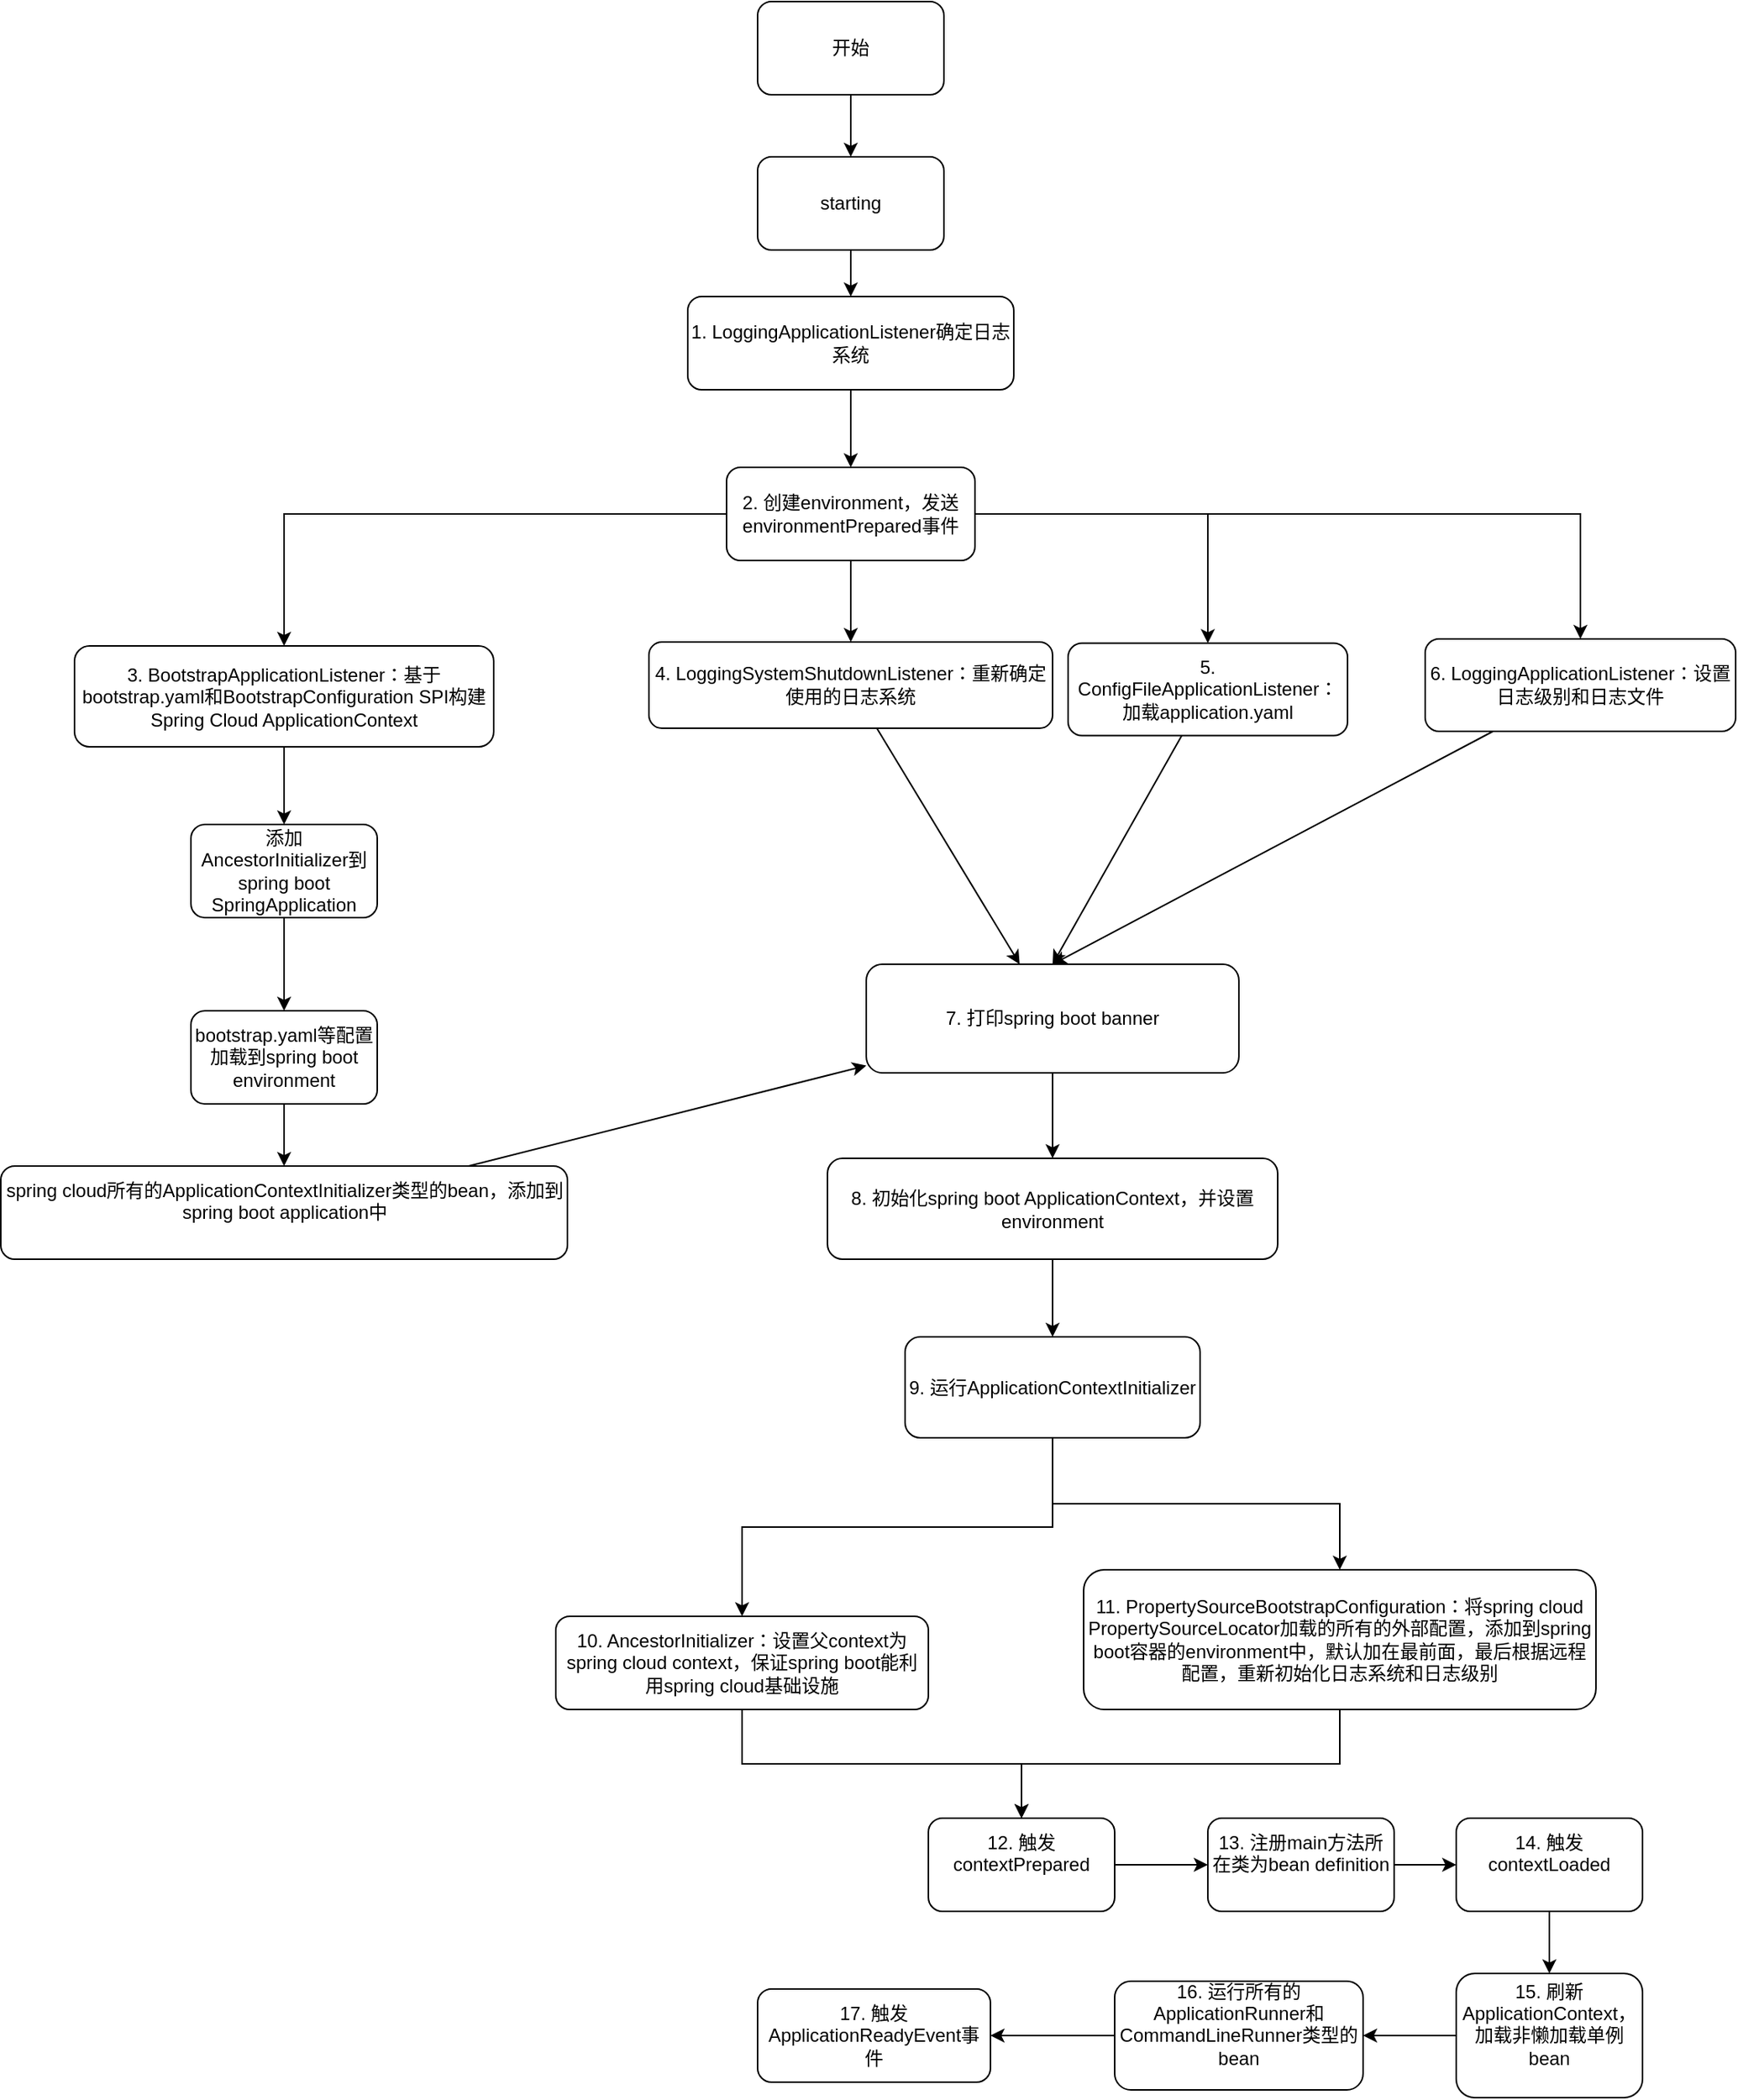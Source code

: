 <mxfile version="16.5.3" type="github">
  <diagram id="prtHgNgQTEPvFCAcTncT" name="Page-1">
    <mxGraphModel dx="2125" dy="784" grid="1" gridSize="10" guides="1" tooltips="1" connect="1" arrows="1" fold="1" page="1" pageScale="1" pageWidth="827" pageHeight="1169" math="0" shadow="0">
      <root>
        <mxCell id="0" />
        <mxCell id="1" parent="0" />
        <mxCell id="Ubx69jefZDyjw2Y8VgKQ-3" value="" style="edgeStyle=orthogonalEdgeStyle;rounded=0;orthogonalLoop=1;jettySize=auto;html=1;" edge="1" parent="1" source="Ubx69jefZDyjw2Y8VgKQ-1" target="Ubx69jefZDyjw2Y8VgKQ-2">
          <mxGeometry relative="1" as="geometry" />
        </mxCell>
        <mxCell id="Ubx69jefZDyjw2Y8VgKQ-1" value="开始" style="rounded=1;whiteSpace=wrap;html=1;" vertex="1" parent="1">
          <mxGeometry x="330" y="170" width="120" height="60" as="geometry" />
        </mxCell>
        <mxCell id="Ubx69jefZDyjw2Y8VgKQ-15" value="" style="edgeStyle=orthogonalEdgeStyle;rounded=0;orthogonalLoop=1;jettySize=auto;html=1;" edge="1" parent="1" source="Ubx69jefZDyjw2Y8VgKQ-2" target="Ubx69jefZDyjw2Y8VgKQ-14">
          <mxGeometry relative="1" as="geometry" />
        </mxCell>
        <mxCell id="Ubx69jefZDyjw2Y8VgKQ-2" value="starting" style="whiteSpace=wrap;html=1;rounded=1;" vertex="1" parent="1">
          <mxGeometry x="330" y="270" width="120" height="60" as="geometry" />
        </mxCell>
        <mxCell id="Ubx69jefZDyjw2Y8VgKQ-7" value="" style="edgeStyle=orthogonalEdgeStyle;rounded=0;orthogonalLoop=1;jettySize=auto;html=1;" edge="1" parent="1" source="Ubx69jefZDyjw2Y8VgKQ-4" target="Ubx69jefZDyjw2Y8VgKQ-6">
          <mxGeometry relative="1" as="geometry" />
        </mxCell>
        <mxCell id="Ubx69jefZDyjw2Y8VgKQ-18" value="" style="edgeStyle=orthogonalEdgeStyle;rounded=0;orthogonalLoop=1;jettySize=auto;html=1;" edge="1" parent="1" source="Ubx69jefZDyjw2Y8VgKQ-4" target="Ubx69jefZDyjw2Y8VgKQ-17">
          <mxGeometry relative="1" as="geometry" />
        </mxCell>
        <mxCell id="Ubx69jefZDyjw2Y8VgKQ-20" value="" style="edgeStyle=orthogonalEdgeStyle;rounded=0;orthogonalLoop=1;jettySize=auto;html=1;" edge="1" parent="1" source="Ubx69jefZDyjw2Y8VgKQ-4" target="Ubx69jefZDyjw2Y8VgKQ-19">
          <mxGeometry relative="1" as="geometry" />
        </mxCell>
        <mxCell id="Ubx69jefZDyjw2Y8VgKQ-24" value="" style="edgeStyle=orthogonalEdgeStyle;rounded=0;orthogonalLoop=1;jettySize=auto;html=1;" edge="1" parent="1" source="Ubx69jefZDyjw2Y8VgKQ-4" target="Ubx69jefZDyjw2Y8VgKQ-23">
          <mxGeometry relative="1" as="geometry" />
        </mxCell>
        <mxCell id="Ubx69jefZDyjw2Y8VgKQ-4" value="2. 创建environment，发送environmentPrepared事件" style="whiteSpace=wrap;html=1;rounded=1;" vertex="1" parent="1">
          <mxGeometry x="310" y="470" width="160" height="60" as="geometry" />
        </mxCell>
        <mxCell id="Ubx69jefZDyjw2Y8VgKQ-9" value="" style="edgeStyle=orthogonalEdgeStyle;rounded=0;orthogonalLoop=1;jettySize=auto;html=1;" edge="1" parent="1" source="Ubx69jefZDyjw2Y8VgKQ-6" target="Ubx69jefZDyjw2Y8VgKQ-8">
          <mxGeometry relative="1" as="geometry" />
        </mxCell>
        <mxCell id="Ubx69jefZDyjw2Y8VgKQ-6" value="3. BootstrapApplicationListener：基于bootstrap.yaml和BootstrapConfiguration SPI构建Spring Cloud ApplicationContext" style="whiteSpace=wrap;html=1;rounded=1;" vertex="1" parent="1">
          <mxGeometry x="-110" y="585" width="270" height="65" as="geometry" />
        </mxCell>
        <mxCell id="Ubx69jefZDyjw2Y8VgKQ-11" value="" style="edgeStyle=orthogonalEdgeStyle;rounded=0;orthogonalLoop=1;jettySize=auto;html=1;" edge="1" parent="1" source="Ubx69jefZDyjw2Y8VgKQ-8" target="Ubx69jefZDyjw2Y8VgKQ-10">
          <mxGeometry relative="1" as="geometry" />
        </mxCell>
        <mxCell id="Ubx69jefZDyjw2Y8VgKQ-8" value="添加AncestorInitializer到spring boot SpringApplication" style="whiteSpace=wrap;html=1;rounded=1;" vertex="1" parent="1">
          <mxGeometry x="-35" y="700" width="120" height="60" as="geometry" />
        </mxCell>
        <mxCell id="Ubx69jefZDyjw2Y8VgKQ-13" value="" style="edgeStyle=orthogonalEdgeStyle;rounded=0;orthogonalLoop=1;jettySize=auto;html=1;" edge="1" parent="1" source="Ubx69jefZDyjw2Y8VgKQ-10" target="Ubx69jefZDyjw2Y8VgKQ-12">
          <mxGeometry relative="1" as="geometry" />
        </mxCell>
        <mxCell id="Ubx69jefZDyjw2Y8VgKQ-10" value="bootstrap.yaml等配置加载到spring boot environment" style="whiteSpace=wrap;html=1;rounded=1;" vertex="1" parent="1">
          <mxGeometry x="-35" y="820" width="120" height="60" as="geometry" />
        </mxCell>
        <mxCell id="Ubx69jefZDyjw2Y8VgKQ-26" style="rounded=0;orthogonalLoop=1;jettySize=auto;html=1;" edge="1" parent="1" source="Ubx69jefZDyjw2Y8VgKQ-12" target="Ubx69jefZDyjw2Y8VgKQ-25">
          <mxGeometry relative="1" as="geometry" />
        </mxCell>
        <mxCell id="Ubx69jefZDyjw2Y8VgKQ-12" value="&lt;div&gt;spring cloud所有的ApplicationContextInitializer类型的bean，添加到spring boot application中&lt;/div&gt;&lt;div&gt;&lt;br&gt;&lt;/div&gt;" style="whiteSpace=wrap;html=1;rounded=1;" vertex="1" parent="1">
          <mxGeometry x="-157.5" y="920" width="365" height="60" as="geometry" />
        </mxCell>
        <mxCell id="Ubx69jefZDyjw2Y8VgKQ-16" style="edgeStyle=orthogonalEdgeStyle;rounded=0;orthogonalLoop=1;jettySize=auto;html=1;entryX=0.5;entryY=0;entryDx=0;entryDy=0;" edge="1" parent="1" source="Ubx69jefZDyjw2Y8VgKQ-14" target="Ubx69jefZDyjw2Y8VgKQ-4">
          <mxGeometry relative="1" as="geometry" />
        </mxCell>
        <mxCell id="Ubx69jefZDyjw2Y8VgKQ-14" value="1. LoggingApplicationListener确定日志系统" style="whiteSpace=wrap;html=1;rounded=1;" vertex="1" parent="1">
          <mxGeometry x="285" y="360" width="210" height="60" as="geometry" />
        </mxCell>
        <mxCell id="Ubx69jefZDyjw2Y8VgKQ-27" style="rounded=0;orthogonalLoop=1;jettySize=auto;html=1;" edge="1" parent="1" source="Ubx69jefZDyjw2Y8VgKQ-17" target="Ubx69jefZDyjw2Y8VgKQ-25">
          <mxGeometry relative="1" as="geometry" />
        </mxCell>
        <mxCell id="Ubx69jefZDyjw2Y8VgKQ-17" value="4. LoggingSystemShutdownListener：重新确定使用的日志系统" style="whiteSpace=wrap;html=1;rounded=1;" vertex="1" parent="1">
          <mxGeometry x="260" y="582.5" width="260" height="55.5" as="geometry" />
        </mxCell>
        <mxCell id="Ubx69jefZDyjw2Y8VgKQ-28" style="rounded=0;orthogonalLoop=1;jettySize=auto;html=1;entryX=0.5;entryY=0;entryDx=0;entryDy=0;" edge="1" parent="1" source="Ubx69jefZDyjw2Y8VgKQ-19" target="Ubx69jefZDyjw2Y8VgKQ-25">
          <mxGeometry relative="1" as="geometry" />
        </mxCell>
        <mxCell id="Ubx69jefZDyjw2Y8VgKQ-19" value="5. ConfigFileApplicationListener：加载application.yaml" style="whiteSpace=wrap;html=1;rounded=1;" vertex="1" parent="1">
          <mxGeometry x="530" y="583.25" width="180" height="59.5" as="geometry" />
        </mxCell>
        <mxCell id="Ubx69jefZDyjw2Y8VgKQ-29" style="rounded=0;orthogonalLoop=1;jettySize=auto;html=1;entryX=0.5;entryY=0;entryDx=0;entryDy=0;" edge="1" parent="1" source="Ubx69jefZDyjw2Y8VgKQ-23" target="Ubx69jefZDyjw2Y8VgKQ-25">
          <mxGeometry relative="1" as="geometry" />
        </mxCell>
        <mxCell id="Ubx69jefZDyjw2Y8VgKQ-23" value="6. LoggingApplicationListener：设置日志级别和日志文件" style="whiteSpace=wrap;html=1;rounded=1;" vertex="1" parent="1">
          <mxGeometry x="760" y="580.5" width="200" height="59.5" as="geometry" />
        </mxCell>
        <mxCell id="Ubx69jefZDyjw2Y8VgKQ-33" value="" style="edgeStyle=orthogonalEdgeStyle;rounded=0;orthogonalLoop=1;jettySize=auto;html=1;" edge="1" parent="1" source="Ubx69jefZDyjw2Y8VgKQ-25" target="Ubx69jefZDyjw2Y8VgKQ-32">
          <mxGeometry relative="1" as="geometry" />
        </mxCell>
        <mxCell id="Ubx69jefZDyjw2Y8VgKQ-25" value="7. 打印spring boot banner" style="rounded=1;whiteSpace=wrap;html=1;" vertex="1" parent="1">
          <mxGeometry x="400" y="790" width="240" height="70" as="geometry" />
        </mxCell>
        <mxCell id="Ubx69jefZDyjw2Y8VgKQ-37" style="edgeStyle=orthogonalEdgeStyle;rounded=0;orthogonalLoop=1;jettySize=auto;html=1;" edge="1" parent="1" source="Ubx69jefZDyjw2Y8VgKQ-30" target="Ubx69jefZDyjw2Y8VgKQ-35">
          <mxGeometry relative="1" as="geometry" />
        </mxCell>
        <mxCell id="Ubx69jefZDyjw2Y8VgKQ-38" style="edgeStyle=orthogonalEdgeStyle;rounded=0;orthogonalLoop=1;jettySize=auto;html=1;" edge="1" parent="1" source="Ubx69jefZDyjw2Y8VgKQ-30" target="Ubx69jefZDyjw2Y8VgKQ-36">
          <mxGeometry relative="1" as="geometry" />
        </mxCell>
        <mxCell id="Ubx69jefZDyjw2Y8VgKQ-30" value="9. 运行ApplicationContextInitializer" style="whiteSpace=wrap;html=1;rounded=1;" vertex="1" parent="1">
          <mxGeometry x="425" y="1030" width="190" height="65" as="geometry" />
        </mxCell>
        <mxCell id="Ubx69jefZDyjw2Y8VgKQ-34" style="edgeStyle=orthogonalEdgeStyle;rounded=0;orthogonalLoop=1;jettySize=auto;html=1;entryX=0.5;entryY=0;entryDx=0;entryDy=0;" edge="1" parent="1" source="Ubx69jefZDyjw2Y8VgKQ-32" target="Ubx69jefZDyjw2Y8VgKQ-30">
          <mxGeometry relative="1" as="geometry" />
        </mxCell>
        <mxCell id="Ubx69jefZDyjw2Y8VgKQ-32" value="&lt;span&gt;8. 初始化spring boot ApplicationContext，并设置environment&lt;/span&gt;" style="whiteSpace=wrap;html=1;rounded=1;" vertex="1" parent="1">
          <mxGeometry x="375" y="915" width="290" height="65" as="geometry" />
        </mxCell>
        <mxCell id="Ubx69jefZDyjw2Y8VgKQ-49" style="edgeStyle=orthogonalEdgeStyle;rounded=0;orthogonalLoop=1;jettySize=auto;html=1;entryX=0.5;entryY=0;entryDx=0;entryDy=0;" edge="1" parent="1" source="Ubx69jefZDyjw2Y8VgKQ-35" target="Ubx69jefZDyjw2Y8VgKQ-44">
          <mxGeometry relative="1" as="geometry" />
        </mxCell>
        <mxCell id="Ubx69jefZDyjw2Y8VgKQ-35" value="&lt;span&gt;10. AncestorInitializer：设置父context为spring cloud context，保证spring boot能利用spring cloud基础设施&lt;/span&gt;" style="rounded=1;whiteSpace=wrap;html=1;" vertex="1" parent="1">
          <mxGeometry x="200" y="1210" width="240" height="60" as="geometry" />
        </mxCell>
        <mxCell id="Ubx69jefZDyjw2Y8VgKQ-50" style="edgeStyle=orthogonalEdgeStyle;rounded=0;orthogonalLoop=1;jettySize=auto;html=1;entryX=0.5;entryY=0;entryDx=0;entryDy=0;" edge="1" parent="1" source="Ubx69jefZDyjw2Y8VgKQ-36" target="Ubx69jefZDyjw2Y8VgKQ-44">
          <mxGeometry relative="1" as="geometry" />
        </mxCell>
        <mxCell id="Ubx69jefZDyjw2Y8VgKQ-36" value="11. PropertySourceBootstrapConfiguration：将spring cloud PropertySourceLocator加载的所有的外部配置，添加到spring boot容器的environment中，默认加在最前面，最后根据远程配置，重新初始化日志系统和日志级别" style="rounded=1;whiteSpace=wrap;html=1;" vertex="1" parent="1">
          <mxGeometry x="540" y="1180" width="330" height="90" as="geometry" />
        </mxCell>
        <mxCell id="Ubx69jefZDyjw2Y8VgKQ-52" style="edgeStyle=orthogonalEdgeStyle;rounded=0;orthogonalLoop=1;jettySize=auto;html=1;" edge="1" parent="1" source="Ubx69jefZDyjw2Y8VgKQ-42" target="Ubx69jefZDyjw2Y8VgKQ-45">
          <mxGeometry relative="1" as="geometry" />
        </mxCell>
        <mxCell id="Ubx69jefZDyjw2Y8VgKQ-42" value="&lt;div&gt;13. 注册main方法所在类为bean definition&lt;/div&gt;&lt;div&gt;&lt;br&gt;&lt;/div&gt;" style="rounded=1;whiteSpace=wrap;html=1;" vertex="1" parent="1">
          <mxGeometry x="620" y="1340" width="120" height="60" as="geometry" />
        </mxCell>
        <mxCell id="Ubx69jefZDyjw2Y8VgKQ-51" style="edgeStyle=orthogonalEdgeStyle;rounded=0;orthogonalLoop=1;jettySize=auto;html=1;entryX=0;entryY=0.5;entryDx=0;entryDy=0;" edge="1" parent="1" source="Ubx69jefZDyjw2Y8VgKQ-44" target="Ubx69jefZDyjw2Y8VgKQ-42">
          <mxGeometry relative="1" as="geometry" />
        </mxCell>
        <mxCell id="Ubx69jefZDyjw2Y8VgKQ-44" value="&lt;div&gt;12. 触发contextPrepared&lt;/div&gt;&lt;div&gt;&lt;br&gt;&lt;/div&gt;" style="rounded=1;whiteSpace=wrap;html=1;" vertex="1" parent="1">
          <mxGeometry x="440" y="1340" width="120" height="60" as="geometry" />
        </mxCell>
        <mxCell id="Ubx69jefZDyjw2Y8VgKQ-53" style="edgeStyle=orthogonalEdgeStyle;rounded=0;orthogonalLoop=1;jettySize=auto;html=1;entryX=0.5;entryY=0;entryDx=0;entryDy=0;" edge="1" parent="1" source="Ubx69jefZDyjw2Y8VgKQ-45" target="Ubx69jefZDyjw2Y8VgKQ-46">
          <mxGeometry relative="1" as="geometry" />
        </mxCell>
        <mxCell id="Ubx69jefZDyjw2Y8VgKQ-45" value="&lt;div&gt;&lt;div&gt;14. 触发contextLoaded&lt;/div&gt;&lt;/div&gt;&lt;div&gt;&lt;br&gt;&lt;/div&gt;" style="rounded=1;whiteSpace=wrap;html=1;" vertex="1" parent="1">
          <mxGeometry x="780" y="1340" width="120" height="60" as="geometry" />
        </mxCell>
        <mxCell id="Ubx69jefZDyjw2Y8VgKQ-54" style="edgeStyle=orthogonalEdgeStyle;rounded=0;orthogonalLoop=1;jettySize=auto;html=1;" edge="1" parent="1" source="Ubx69jefZDyjw2Y8VgKQ-46" target="Ubx69jefZDyjw2Y8VgKQ-47">
          <mxGeometry relative="1" as="geometry" />
        </mxCell>
        <mxCell id="Ubx69jefZDyjw2Y8VgKQ-46" value="&lt;div&gt;&lt;div&gt;&lt;div&gt;15. 刷新ApplicationContext，加载非懒加载单例bean&lt;/div&gt;&lt;/div&gt;&lt;/div&gt;&lt;div&gt;&lt;br&gt;&lt;/div&gt;" style="rounded=1;whiteSpace=wrap;html=1;" vertex="1" parent="1">
          <mxGeometry x="780" y="1440" width="120" height="80" as="geometry" />
        </mxCell>
        <mxCell id="Ubx69jefZDyjw2Y8VgKQ-55" style="edgeStyle=orthogonalEdgeStyle;rounded=0;orthogonalLoop=1;jettySize=auto;html=1;entryX=1;entryY=0.5;entryDx=0;entryDy=0;" edge="1" parent="1" source="Ubx69jefZDyjw2Y8VgKQ-47" target="Ubx69jefZDyjw2Y8VgKQ-48">
          <mxGeometry relative="1" as="geometry" />
        </mxCell>
        <mxCell id="Ubx69jefZDyjw2Y8VgKQ-47" value="&lt;div&gt;&lt;div&gt;&lt;div&gt;&lt;div&gt;16. 运行所有的ApplicationRunner和CommandLineRunner类型的bean&lt;/div&gt;&lt;/div&gt;&lt;/div&gt;&lt;/div&gt;&lt;div&gt;&lt;br&gt;&lt;/div&gt;" style="rounded=1;whiteSpace=wrap;html=1;" vertex="1" parent="1">
          <mxGeometry x="560" y="1445" width="160" height="70" as="geometry" />
        </mxCell>
        <mxCell id="Ubx69jefZDyjw2Y8VgKQ-48" value="17. 触发ApplicationReadyEvent事件" style="rounded=1;whiteSpace=wrap;html=1;" vertex="1" parent="1">
          <mxGeometry x="330" y="1450" width="150" height="60" as="geometry" />
        </mxCell>
      </root>
    </mxGraphModel>
  </diagram>
</mxfile>
